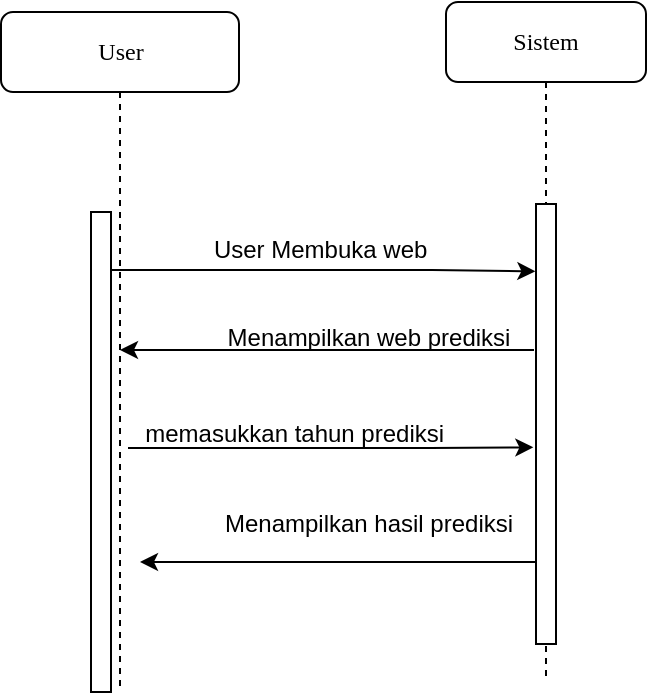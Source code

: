<mxfile version="13.9.9" type="device"><diagram id="gSXoZxgnD1m8EZmhT62b" name="Halaman-1"><mxGraphModel dx="852" dy="486" grid="0" gridSize="10" guides="1" tooltips="1" connect="1" arrows="1" fold="1" page="0" pageScale="1" pageWidth="827" pageHeight="1169" math="0" shadow="0"><root><mxCell id="0"/><mxCell id="1" parent="0"/><mxCell id="uum9dma1gUbee4AGMebL-1" value="&lt;div&gt;Sistem&lt;/div&gt;" style="shape=umlLifeline;perimeter=lifelinePerimeter;whiteSpace=wrap;html=1;container=1;collapsible=0;recursiveResize=0;outlineConnect=0;rounded=1;shadow=0;comic=0;labelBackgroundColor=none;strokeWidth=1;fontFamily=Verdana;fontSize=12;align=center;" parent="1" vertex="1"><mxGeometry x="330" y="80" width="100" height="340" as="geometry"/></mxCell><mxCell id="uum9dma1gUbee4AGMebL-2" value="" style="html=1;points=[];perimeter=orthogonalPerimeter;rounded=0;shadow=0;comic=0;labelBackgroundColor=none;strokeWidth=1;fontFamily=Verdana;fontSize=12;align=center;" parent="uum9dma1gUbee4AGMebL-1" vertex="1"><mxGeometry x="45" y="101" width="10" height="220" as="geometry"/></mxCell><mxCell id="uum9dma1gUbee4AGMebL-3" value="User" style="shape=umlLifeline;perimeter=lifelinePerimeter;whiteSpace=wrap;html=1;container=1;collapsible=0;recursiveResize=0;outlineConnect=0;rounded=1;shadow=0;comic=0;labelBackgroundColor=none;strokeWidth=1;fontFamily=Verdana;fontSize=12;align=center;" parent="1" vertex="1"><mxGeometry x="107.5" y="85" width="119" height="340" as="geometry"/></mxCell><mxCell id="uum9dma1gUbee4AGMebL-4" value="" style="html=1;points=[];perimeter=orthogonalPerimeter;rounded=0;shadow=0;comic=0;labelBackgroundColor=none;strokeWidth=1;fontFamily=Verdana;fontSize=12;align=center;" parent="uum9dma1gUbee4AGMebL-3" vertex="1"><mxGeometry x="45" y="100" width="10" height="240" as="geometry"/></mxCell><mxCell id="uum9dma1gUbee4AGMebL-12" value="" style="endArrow=classic;html=1;rounded=0;entryX=-0.033;entryY=0.153;entryDx=0;entryDy=0;entryPerimeter=0;" parent="1" source="uum9dma1gUbee4AGMebL-4" target="uum9dma1gUbee4AGMebL-2" edge="1"><mxGeometry width="50" height="50" relative="1" as="geometry"><mxPoint x="172" y="248" as="sourcePoint"/><mxPoint x="383" y="220" as="targetPoint"/><Array as="points"><mxPoint x="323" y="214"/></Array></mxGeometry></mxCell><mxCell id="uum9dma1gUbee4AGMebL-13" value="User Membuka web&amp;nbsp;" style="text;html=1;strokeColor=none;fillColor=none;align=center;verticalAlign=middle;whiteSpace=wrap;rounded=0;" parent="1" vertex="1"><mxGeometry x="176" y="189" width="186" height="30" as="geometry"/></mxCell><mxCell id="2OrHVcsMJA1dO8HuQbUG-1" value="" style="endArrow=classic;html=1;rounded=0;" parent="1" target="uum9dma1gUbee4AGMebL-3" edge="1"><mxGeometry width="50" height="50" relative="1" as="geometry"><mxPoint x="374" y="254" as="sourcePoint"/><mxPoint x="393" y="229" as="targetPoint"/><Array as="points"><mxPoint x="367" y="254"/></Array></mxGeometry></mxCell><mxCell id="2OrHVcsMJA1dO8HuQbUG-2" value="Menampilkan web prediksi" style="text;html=1;align=center;verticalAlign=middle;resizable=0;points=[];autosize=1;strokeColor=none;fillColor=none;" parent="1" vertex="1"><mxGeometry x="211" y="235" width="159" height="26" as="geometry"/></mxCell><mxCell id="2OrHVcsMJA1dO8HuQbUG-3" value="memasukkan tahun prediksi&amp;nbsp;" style="text;html=1;strokeColor=none;fillColor=none;align=center;verticalAlign=middle;whiteSpace=wrap;rounded=0;" parent="1" vertex="1"><mxGeometry x="163" y="281" width="186" height="30" as="geometry"/></mxCell><mxCell id="2OrHVcsMJA1dO8HuQbUG-4" value="" style="endArrow=classic;html=1;rounded=0;entryX=-0.033;entryY=0.153;entryDx=0;entryDy=0;entryPerimeter=0;" parent="1" edge="1"><mxGeometry width="50" height="50" relative="1" as="geometry"><mxPoint x="171" y="303" as="sourcePoint"/><mxPoint x="373.67" y="302.66" as="targetPoint"/><Array as="points"><mxPoint x="322" y="303"/></Array></mxGeometry></mxCell><mxCell id="2OrHVcsMJA1dO8HuQbUG-5" value="Menampilkan hasil prediksi" style="text;html=1;align=center;verticalAlign=middle;resizable=0;points=[];autosize=1;strokeColor=none;fillColor=none;" parent="1" vertex="1"><mxGeometry x="210" y="328" width="162" height="26" as="geometry"/></mxCell><mxCell id="2OrHVcsMJA1dO8HuQbUG-6" value="" style="endArrow=classic;html=1;rounded=0;" parent="1" edge="1"><mxGeometry width="50" height="50" relative="1" as="geometry"><mxPoint x="375" y="360" as="sourcePoint"/><mxPoint x="177" y="360" as="targetPoint"/><Array as="points"><mxPoint x="368" y="360"/></Array></mxGeometry></mxCell></root></mxGraphModel></diagram></mxfile>